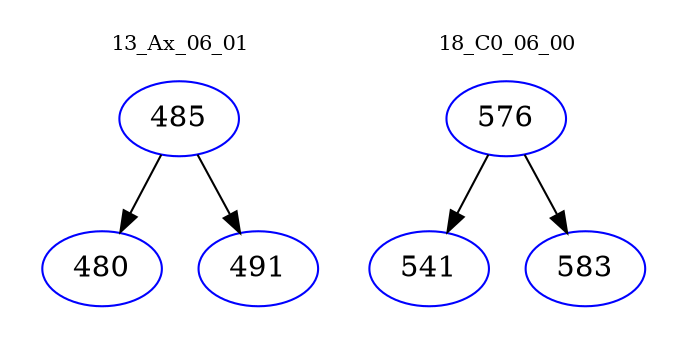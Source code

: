 digraph{
subgraph cluster_0 {
color = white
label = "13_Ax_06_01";
fontsize=10;
T0_485 [label="485", color="blue"]
T0_485 -> T0_480 [color="black"]
T0_480 [label="480", color="blue"]
T0_485 -> T0_491 [color="black"]
T0_491 [label="491", color="blue"]
}
subgraph cluster_1 {
color = white
label = "18_C0_06_00";
fontsize=10;
T1_576 [label="576", color="blue"]
T1_576 -> T1_541 [color="black"]
T1_541 [label="541", color="blue"]
T1_576 -> T1_583 [color="black"]
T1_583 [label="583", color="blue"]
}
}
